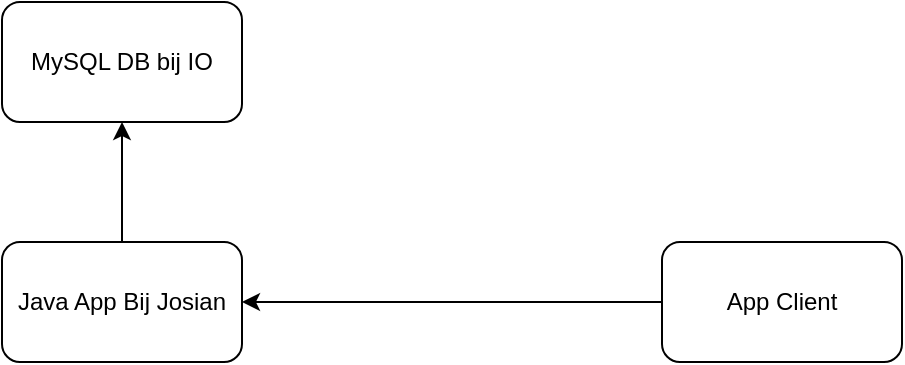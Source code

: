 <mxfile version="20.6.0" type="device"><diagram id="H83BvDCWxkR9LCQhsMSA" name="Pagina-1"><mxGraphModel dx="1278" dy="571" grid="1" gridSize="10" guides="1" tooltips="1" connect="1" arrows="1" fold="1" page="1" pageScale="1" pageWidth="827" pageHeight="1169" math="0" shadow="0"><root><mxCell id="0"/><mxCell id="1" parent="0"/><mxCell id="Qx9RXJ3Lqh1PZ0Lui_1Y-5" style="edgeStyle=orthogonalEdgeStyle;rounded=0;orthogonalLoop=1;jettySize=auto;html=1;entryX=0.5;entryY=1;entryDx=0;entryDy=0;" edge="1" parent="1" source="Qx9RXJ3Lqh1PZ0Lui_1Y-1" target="Qx9RXJ3Lqh1PZ0Lui_1Y-2"><mxGeometry relative="1" as="geometry"/></mxCell><mxCell id="Qx9RXJ3Lqh1PZ0Lui_1Y-1" value="Java App Bij Josian&lt;br&gt;" style="rounded=1;whiteSpace=wrap;html=1;" vertex="1" parent="1"><mxGeometry x="120" y="220" width="120" height="60" as="geometry"/></mxCell><mxCell id="Qx9RXJ3Lqh1PZ0Lui_1Y-2" value="MySQL DB bij IO&lt;br&gt;" style="rounded=1;whiteSpace=wrap;html=1;" vertex="1" parent="1"><mxGeometry x="120" y="100" width="120" height="60" as="geometry"/></mxCell><mxCell id="Qx9RXJ3Lqh1PZ0Lui_1Y-4" style="edgeStyle=orthogonalEdgeStyle;rounded=0;orthogonalLoop=1;jettySize=auto;html=1;entryX=1;entryY=0.5;entryDx=0;entryDy=0;" edge="1" parent="1" source="Qx9RXJ3Lqh1PZ0Lui_1Y-3" target="Qx9RXJ3Lqh1PZ0Lui_1Y-1"><mxGeometry relative="1" as="geometry"/></mxCell><mxCell id="Qx9RXJ3Lqh1PZ0Lui_1Y-3" value="App Client" style="rounded=1;whiteSpace=wrap;html=1;" vertex="1" parent="1"><mxGeometry x="450" y="220" width="120" height="60" as="geometry"/></mxCell></root></mxGraphModel></diagram></mxfile>